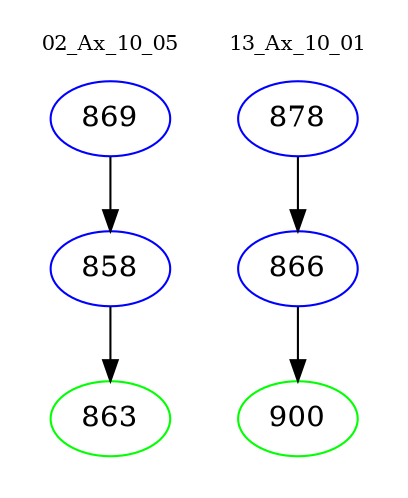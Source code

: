 digraph{
subgraph cluster_0 {
color = white
label = "02_Ax_10_05";
fontsize=10;
T0_869 [label="869", color="blue"]
T0_869 -> T0_858 [color="black"]
T0_858 [label="858", color="blue"]
T0_858 -> T0_863 [color="black"]
T0_863 [label="863", color="green"]
}
subgraph cluster_1 {
color = white
label = "13_Ax_10_01";
fontsize=10;
T1_878 [label="878", color="blue"]
T1_878 -> T1_866 [color="black"]
T1_866 [label="866", color="blue"]
T1_866 -> T1_900 [color="black"]
T1_900 [label="900", color="green"]
}
}
